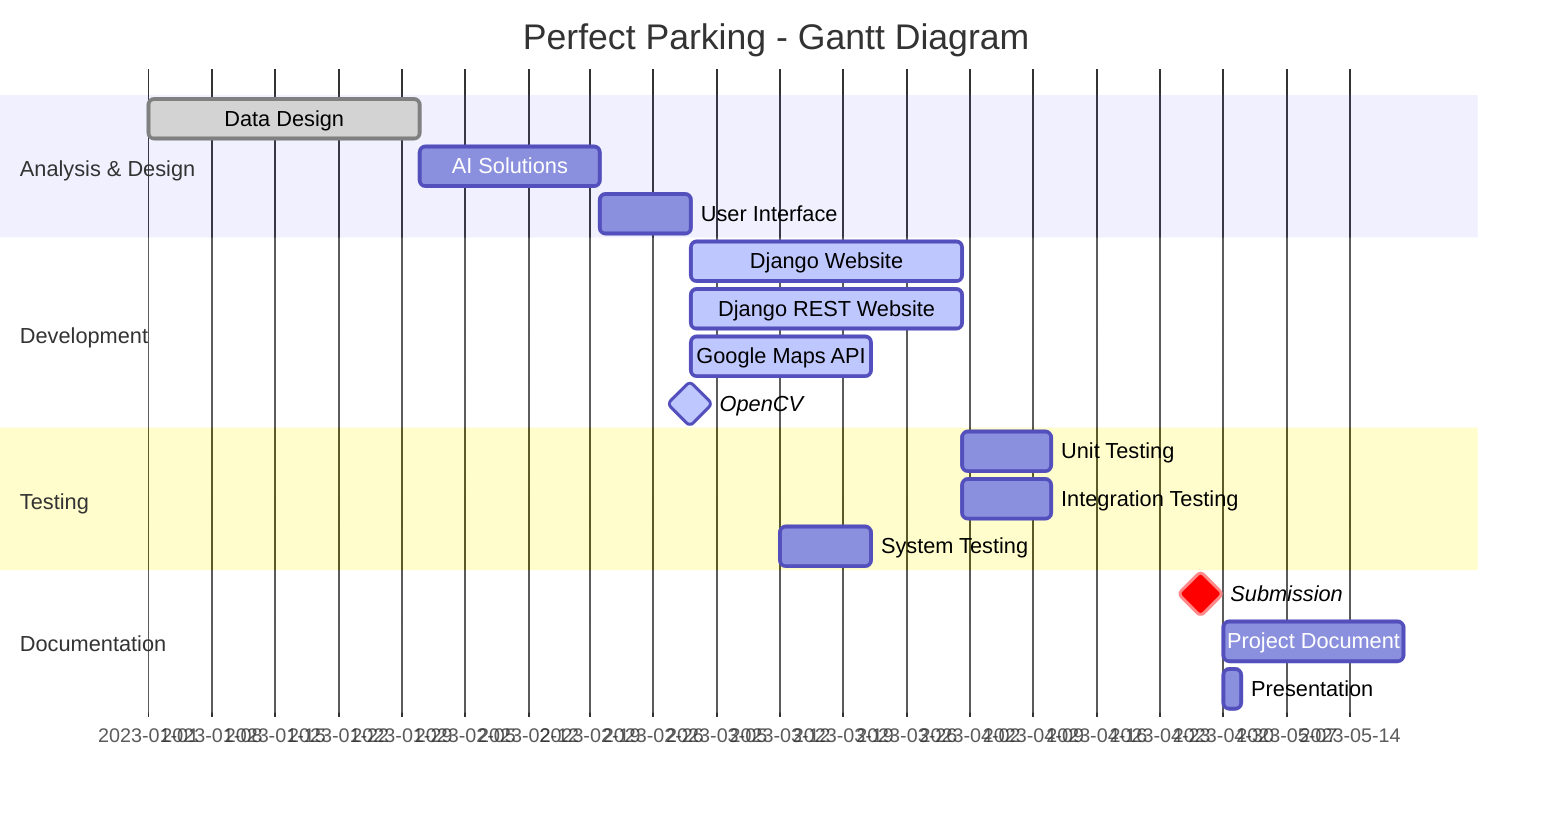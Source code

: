 gantt
    title Perfect Parking - Gantt Diagram
    dateFormat  YYYY-MM-DD
    section Analysis & Design
        Data Design      :done, dataDesign, 2023-01-01, 30d
        AI Solutions     :aiSolutions, after dataDesign  , 20d
        User Interface   :ui, after aiSolutions  , 10d
    section Development
        Django Website   :active, django, after ui, 30d
        Django REST Website:active, djangoRest, after ui, 30d
        Google Maps API  :active, googleMaps, after ui, 20d
        OpenCV           :active, milestone, opencv, after aiSolutions, 20d
    section Testing
        Unit Testing     :after django, 10d
        Integration Testing:after djangoRest, 10d
        System Testing   :after opencv, 10d
    section Documentation
        Submission       :crit, milestone, submission, 2023-04-25, 5d
        Project Document :after submission, 20d
        Presentation     :after submission, 2d